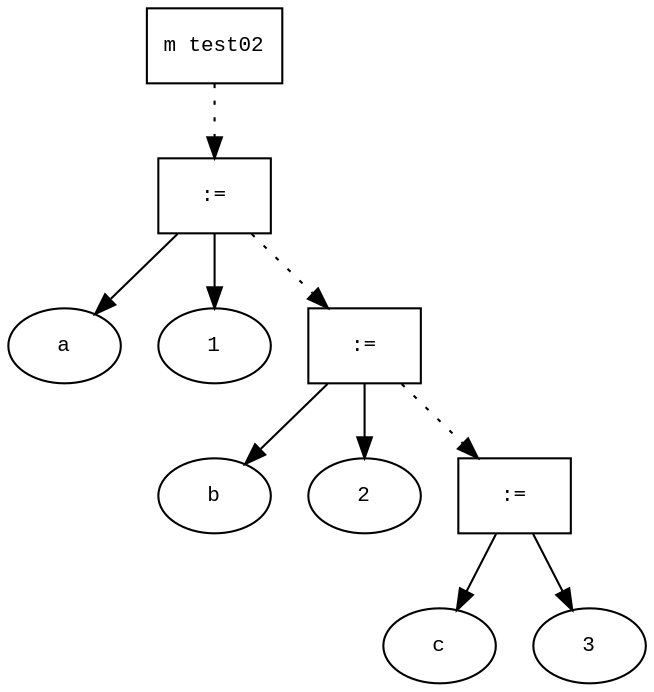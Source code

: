 digraph AST {
  graph [fontname="Times New Roman",fontsize=10];
  node  [fontname="Courier New",fontsize=10];
  edge  [fontname="Times New Roman",fontsize=10];

  node0 [label="m test02",shape=box];
  node5 [label=":=",shape=box];
  node3 [label="a",shape=ellipse];
  node5->node3;
  node4 [label="1",shape=ellipse];
  node5->node4;
  node0 -> node5 [style=dotted];
  node8 [label=":=",shape=box];
  node6 [label="b",shape=ellipse];
  node8->node6;
  node7 [label="2",shape=ellipse];
  node8->node7;
  node5 -> node8 [style=dotted];
  node11 [label=":=",shape=box];
  node9 [label="c",shape=ellipse];
  node11->node9;
  node10 [label="3",shape=ellipse];
  node11->node10;
  node8 -> node11 [style=dotted];
}
